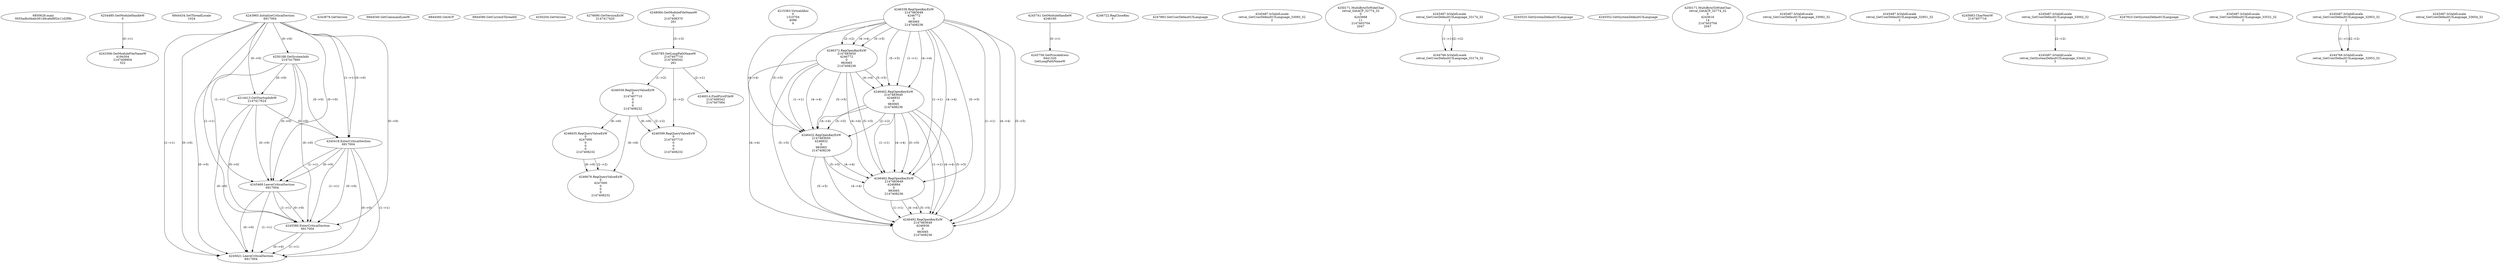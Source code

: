 // Global SCDG with merge call
digraph {
	0 [label="6850628.main
0055adbcbbeb36149ca6d9f2e11d2f9b"]
	1 [label="4254480.GetModuleHandleW
0"]
	2 [label="6844434.SetThreadLocale
1024"]
	3 [label="4243965.InitializeCriticalSection
6917004"]
	4 [label="4243979.GetVersion
"]
	5 [label="4250188.GetSystemInfo
2147417660"]
	3 -> 5 [label="(0-->0)"]
	6 [label="6844540.GetCommandLineW
"]
	7 [label="4214413.GetStartupInfoW
2147417624"]
	3 -> 7 [label="(0-->0)"]
	5 -> 7 [label="(0-->0)"]
	8 [label="6844560.GetACP
"]
	9 [label="6844580.GetCurrentThreadId
"]
	10 [label="4250204.GetVersion
"]
	11 [label="4276690.GetVersionExW
2147417420"]
	12 [label="4243306.GetModuleFileNameW
4194304
2147408904
522"]
	1 -> 12 [label="(0-->1)"]
	13 [label="4248064.GetModuleFileNameW
0
2147408370
261"]
	14 [label="4215383.VirtualAlloc
0
1310704
4096
4"]
	15 [label="4246338.RegOpenKeyExW
2147483649
4246772
0
983065
2147408236"]
	16 [label="4246372.RegOpenKeyExW
2147483650
4246772
0
983065
2147408236"]
	15 -> 16 [label="(2-->2)"]
	15 -> 16 [label="(4-->4)"]
	15 -> 16 [label="(5-->5)"]
	17 [label="4245741.GetModuleHandleW
4246160"]
	18 [label="4245758.GetProcAddress
9441320
GetLongPathNameW"]
	17 -> 18 [label="(0-->1)"]
	19 [label="4245785.GetLongPathNameW
2147407710
2147406542
261"]
	13 -> 19 [label="(3-->3)"]
	20 [label="4246556.RegQueryValueExW
0
2147407710
0
0
0
2147408232"]
	19 -> 20 [label="(1-->2)"]
	21 [label="4246599.RegQueryValueExW
0
2147407710
0
0
0
2147408232"]
	19 -> 21 [label="(1-->2)"]
	20 -> 21 [label="(2-->2)"]
	20 -> 21 [label="(6-->6)"]
	22 [label="4246722.RegCloseKey
0"]
	23 [label="4247883.GetUserDefaultUILanguage
"]
	24 [label="4245418.EnterCriticalSection
6917004"]
	3 -> 24 [label="(1-->1)"]
	3 -> 24 [label="(0-->0)"]
	5 -> 24 [label="(0-->0)"]
	7 -> 24 [label="(0-->0)"]
	25 [label="4245469.LeaveCriticalSection
6917004"]
	3 -> 25 [label="(1-->1)"]
	24 -> 25 [label="(1-->1)"]
	3 -> 25 [label="(0-->0)"]
	5 -> 25 [label="(0-->0)"]
	7 -> 25 [label="(0-->0)"]
	24 -> 25 [label="(0-->0)"]
	26 [label="4245487.IsValidLocale
retval_GetUserDefaultUILanguage_33093_32
2"]
	27 [label="4250171.MultiByteToWideChar
retval_GetACP_32774_32
0
4243668
11
2147403704
2047"]
	28 [label="4246402.RegOpenKeyExW
2147483649
4246832
0
983065
2147408236"]
	15 -> 28 [label="(1-->1)"]
	15 -> 28 [label="(4-->4)"]
	16 -> 28 [label="(4-->4)"]
	15 -> 28 [label="(5-->5)"]
	16 -> 28 [label="(5-->5)"]
	29 [label="4245487.IsValidLocale
retval_GetUserDefaultUILanguage_33174_32
2"]
	30 [label="4244766.IsValidLocale
retval_GetUserDefaultUILanguage_33174_32
2"]
	29 -> 30 [label="(1-->1)"]
	29 -> 30 [label="(2-->2)"]
	31 [label="4245525.GetSystemDefaultUILanguage
"]
	32 [label="4245552.GetSystemDefaultUILanguage
"]
	33 [label="4250171.MultiByteToWideChar
retval_GetACP_32774_32
0
4243616
14
2147403704
2047"]
	34 [label="4246635.RegQueryValueExW
0
4247000
0
0
0
2147408232"]
	20 -> 34 [label="(6-->6)"]
	35 [label="4246676.RegQueryValueExW
0
4247000
0
0
0
2147408232"]
	34 -> 35 [label="(2-->2)"]
	20 -> 35 [label="(6-->6)"]
	34 -> 35 [label="(6-->6)"]
	36 [label="4245487.IsValidLocale
retval_GetUserDefaultUILanguage_33092_32
2"]
	37 [label="4245487.IsValidLocale
retval_GetUserDefaultUILanguage_32951_32
2"]
	38 [label="4246432.RegOpenKeyExW
2147483650
4246832
0
983065
2147408236"]
	16 -> 38 [label="(1-->1)"]
	28 -> 38 [label="(2-->2)"]
	15 -> 38 [label="(4-->4)"]
	16 -> 38 [label="(4-->4)"]
	28 -> 38 [label="(4-->4)"]
	15 -> 38 [label="(5-->5)"]
	16 -> 38 [label="(5-->5)"]
	28 -> 38 [label="(5-->5)"]
	39 [label="4245683.CharNextW
2147407716"]
	40 [label="4246014.FindFirstFileW
2147406542
2147407064"]
	19 -> 40 [label="(2-->1)"]
	41 [label="4245487.IsValidLocale
retval_GetUserDefaultUILanguage_33002_32
2"]
	42 [label="4245580.EnterCriticalSection
6917004"]
	3 -> 42 [label="(1-->1)"]
	24 -> 42 [label="(1-->1)"]
	25 -> 42 [label="(1-->1)"]
	3 -> 42 [label="(0-->0)"]
	5 -> 42 [label="(0-->0)"]
	7 -> 42 [label="(0-->0)"]
	24 -> 42 [label="(0-->0)"]
	25 -> 42 [label="(0-->0)"]
	43 [label="4245621.LeaveCriticalSection
6917004"]
	3 -> 43 [label="(1-->1)"]
	24 -> 43 [label="(1-->1)"]
	25 -> 43 [label="(1-->1)"]
	42 -> 43 [label="(1-->1)"]
	3 -> 43 [label="(0-->0)"]
	5 -> 43 [label="(0-->0)"]
	7 -> 43 [label="(0-->0)"]
	24 -> 43 [label="(0-->0)"]
	25 -> 43 [label="(0-->0)"]
	42 -> 43 [label="(0-->0)"]
	44 [label="4247923.GetSystemDefaultUILanguage
"]
	45 [label="4245487.IsValidLocale
retval_GetSystemDefaultUILanguage_33443_32
2"]
	41 -> 45 [label="(2-->2)"]
	46 [label="4245487.IsValidLocale
retval_GetUserDefaultUILanguage_33532_32
2"]
	47 [label="4246462.RegOpenKeyExW
2147483649
4246884
0
983065
2147408236"]
	15 -> 47 [label="(1-->1)"]
	28 -> 47 [label="(1-->1)"]
	15 -> 47 [label="(4-->4)"]
	16 -> 47 [label="(4-->4)"]
	28 -> 47 [label="(4-->4)"]
	38 -> 47 [label="(4-->4)"]
	15 -> 47 [label="(5-->5)"]
	16 -> 47 [label="(5-->5)"]
	28 -> 47 [label="(5-->5)"]
	38 -> 47 [label="(5-->5)"]
	48 [label="4246492.RegOpenKeyExW
2147483649
4246936
0
983065
2147408236"]
	15 -> 48 [label="(1-->1)"]
	28 -> 48 [label="(1-->1)"]
	47 -> 48 [label="(1-->1)"]
	15 -> 48 [label="(4-->4)"]
	16 -> 48 [label="(4-->4)"]
	28 -> 48 [label="(4-->4)"]
	38 -> 48 [label="(4-->4)"]
	47 -> 48 [label="(4-->4)"]
	15 -> 48 [label="(5-->5)"]
	16 -> 48 [label="(5-->5)"]
	28 -> 48 [label="(5-->5)"]
	38 -> 48 [label="(5-->5)"]
	47 -> 48 [label="(5-->5)"]
	49 [label="4245487.IsValidLocale
retval_GetUserDefaultUILanguage_32953_32
2"]
	50 [label="4244766.IsValidLocale
retval_GetUserDefaultUILanguage_32953_32
2"]
	49 -> 50 [label="(1-->1)"]
	49 -> 50 [label="(2-->2)"]
	51 [label="4245487.IsValidLocale
retval_GetUserDefaultUILanguage_33654_32
2"]
}
